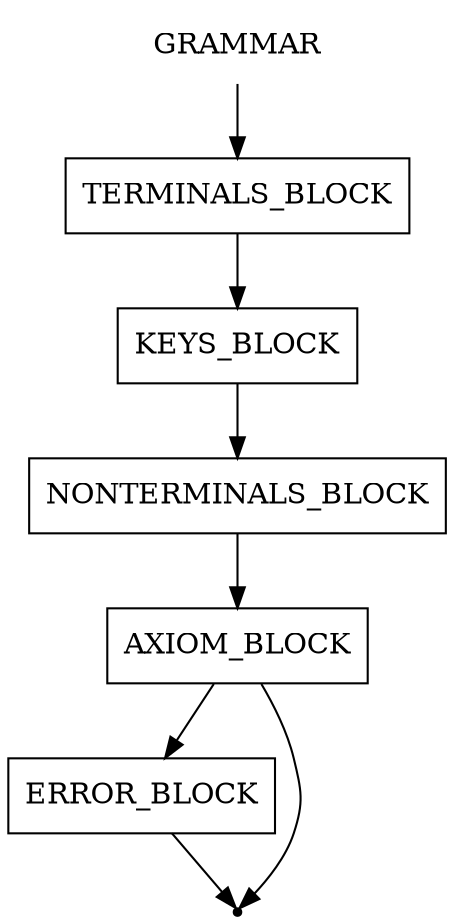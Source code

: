 digraph GRAMMAR {
    start [label=GRAMMAR shape=plaintext]
    A [label=TERMINALS_BLOCK shape=box]
    B [label=KEYS_BLOCK shape=box]
    C [label=NONTERMINALS_BLOCK shape=box]
    D [label=AXIOM_BLOCK shape=box]
    E [label=ERROR_BLOCK shape=box]
    end [label="" shape=point]
    start -> A
    A -> B
    B -> C
    C -> D
    D -> E
    D -> end
    E -> end
}

